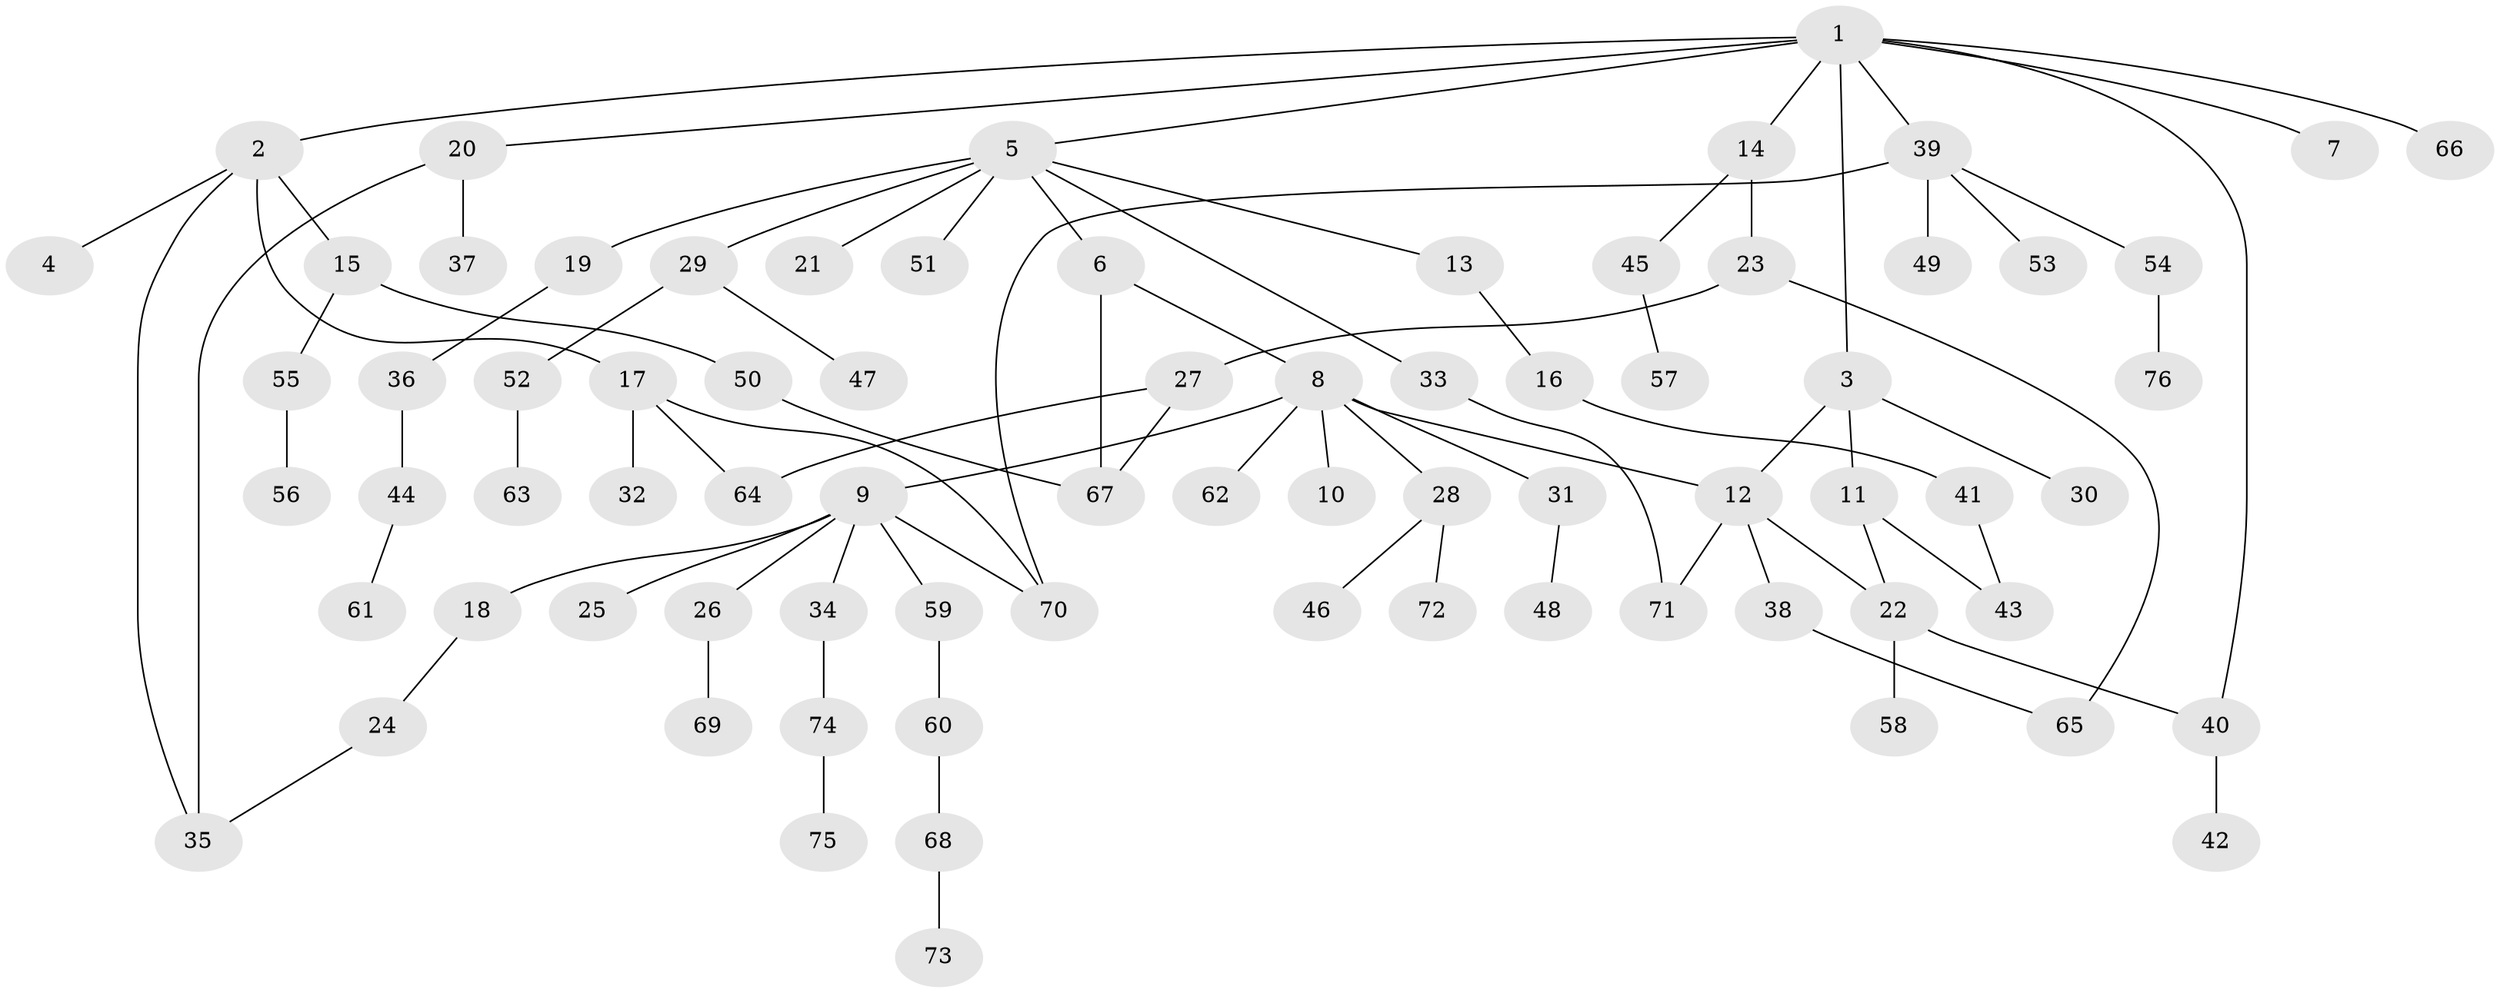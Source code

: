 // Generated by graph-tools (version 1.1) at 2025/42/03/09/25 04:42:37]
// undirected, 76 vertices, 88 edges
graph export_dot {
graph [start="1"]
  node [color=gray90,style=filled];
  1;
  2;
  3;
  4;
  5;
  6;
  7;
  8;
  9;
  10;
  11;
  12;
  13;
  14;
  15;
  16;
  17;
  18;
  19;
  20;
  21;
  22;
  23;
  24;
  25;
  26;
  27;
  28;
  29;
  30;
  31;
  32;
  33;
  34;
  35;
  36;
  37;
  38;
  39;
  40;
  41;
  42;
  43;
  44;
  45;
  46;
  47;
  48;
  49;
  50;
  51;
  52;
  53;
  54;
  55;
  56;
  57;
  58;
  59;
  60;
  61;
  62;
  63;
  64;
  65;
  66;
  67;
  68;
  69;
  70;
  71;
  72;
  73;
  74;
  75;
  76;
  1 -- 2;
  1 -- 3;
  1 -- 5;
  1 -- 7;
  1 -- 14;
  1 -- 20;
  1 -- 39;
  1 -- 40;
  1 -- 66;
  2 -- 4;
  2 -- 15;
  2 -- 17;
  2 -- 35;
  3 -- 11;
  3 -- 30;
  3 -- 12;
  5 -- 6;
  5 -- 13;
  5 -- 19;
  5 -- 21;
  5 -- 29;
  5 -- 33;
  5 -- 51;
  6 -- 8;
  6 -- 67;
  8 -- 9;
  8 -- 10;
  8 -- 12;
  8 -- 28;
  8 -- 31;
  8 -- 62;
  9 -- 18;
  9 -- 25;
  9 -- 26;
  9 -- 34;
  9 -- 59;
  9 -- 70;
  11 -- 22;
  11 -- 43;
  12 -- 38;
  12 -- 71;
  12 -- 22;
  13 -- 16;
  14 -- 23;
  14 -- 45;
  15 -- 50;
  15 -- 55;
  16 -- 41;
  17 -- 32;
  17 -- 70;
  17 -- 64;
  18 -- 24;
  19 -- 36;
  20 -- 37;
  20 -- 35;
  22 -- 58;
  22 -- 40;
  23 -- 27;
  23 -- 65;
  24 -- 35;
  26 -- 69;
  27 -- 64;
  27 -- 67;
  28 -- 46;
  28 -- 72;
  29 -- 47;
  29 -- 52;
  31 -- 48;
  33 -- 71;
  34 -- 74;
  36 -- 44;
  38 -- 65;
  39 -- 49;
  39 -- 53;
  39 -- 54;
  39 -- 70;
  40 -- 42;
  41 -- 43;
  44 -- 61;
  45 -- 57;
  50 -- 67;
  52 -- 63;
  54 -- 76;
  55 -- 56;
  59 -- 60;
  60 -- 68;
  68 -- 73;
  74 -- 75;
}
